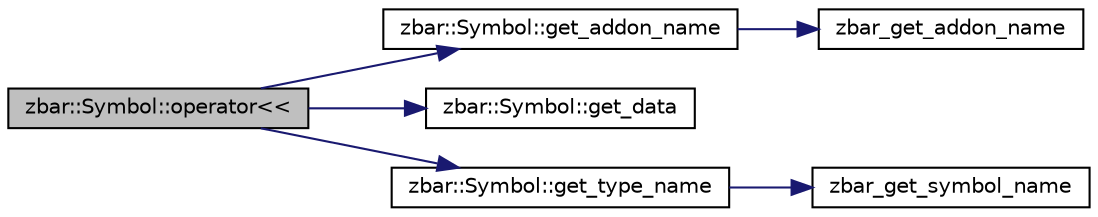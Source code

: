 digraph G
{
  edge [fontname="Helvetica",fontsize="10",labelfontname="Helvetica",labelfontsize="10"];
  node [fontname="Helvetica",fontsize="10",shape=record];
  rankdir=LR;
  Node1 [label="zbar::Symbol::operator\<\<",height=0.2,width=0.4,color="black", fillcolor="grey75", style="filled" fontcolor="black"];
  Node1 -> Node2 [color="midnightblue",fontsize="10",style="solid"];
  Node2 [label="zbar::Symbol::get_addon_name",height=0.2,width=0.4,color="black", fillcolor="white", style="filled",URL="$classzbar_1_1_symbol.html#a0c9d2af65d1c7bcc45ffaa136904ddb6",tooltip="retrieve the string name for any addon."];
  Node2 -> Node3 [color="midnightblue",fontsize="10",style="solid"];
  Node3 [label="zbar_get_addon_name",height=0.2,width=0.4,color="black", fillcolor="white", style="filled",URL="$zbar_8h.html#a34651f09d94047da13b4a542e743dcce"];
  Node1 -> Node4 [color="midnightblue",fontsize="10",style="solid"];
  Node4 [label="zbar::Symbol::get_data",height=0.2,width=0.4,color="black", fillcolor="white", style="filled",URL="$classzbar_1_1_symbol.html#a75b812204cbba43003174e38ca3455f0",tooltip="retrieve data decoded from symbol."];
  Node1 -> Node5 [color="midnightblue",fontsize="10",style="solid"];
  Node5 [label="zbar::Symbol::get_type_name",height=0.2,width=0.4,color="black", fillcolor="white", style="filled",URL="$classzbar_1_1_symbol.html#a516394eb003a5140f3915759c4843ca5",tooltip="retrieve the string name of the symbol type."];
  Node5 -> Node6 [color="midnightblue",fontsize="10",style="solid"];
  Node6 [label="zbar_get_symbol_name",height=0.2,width=0.4,color="black", fillcolor="white", style="filled",URL="$zbar_8h.html#a158228f601305939ebfd31bb0696b5ee"];
}
